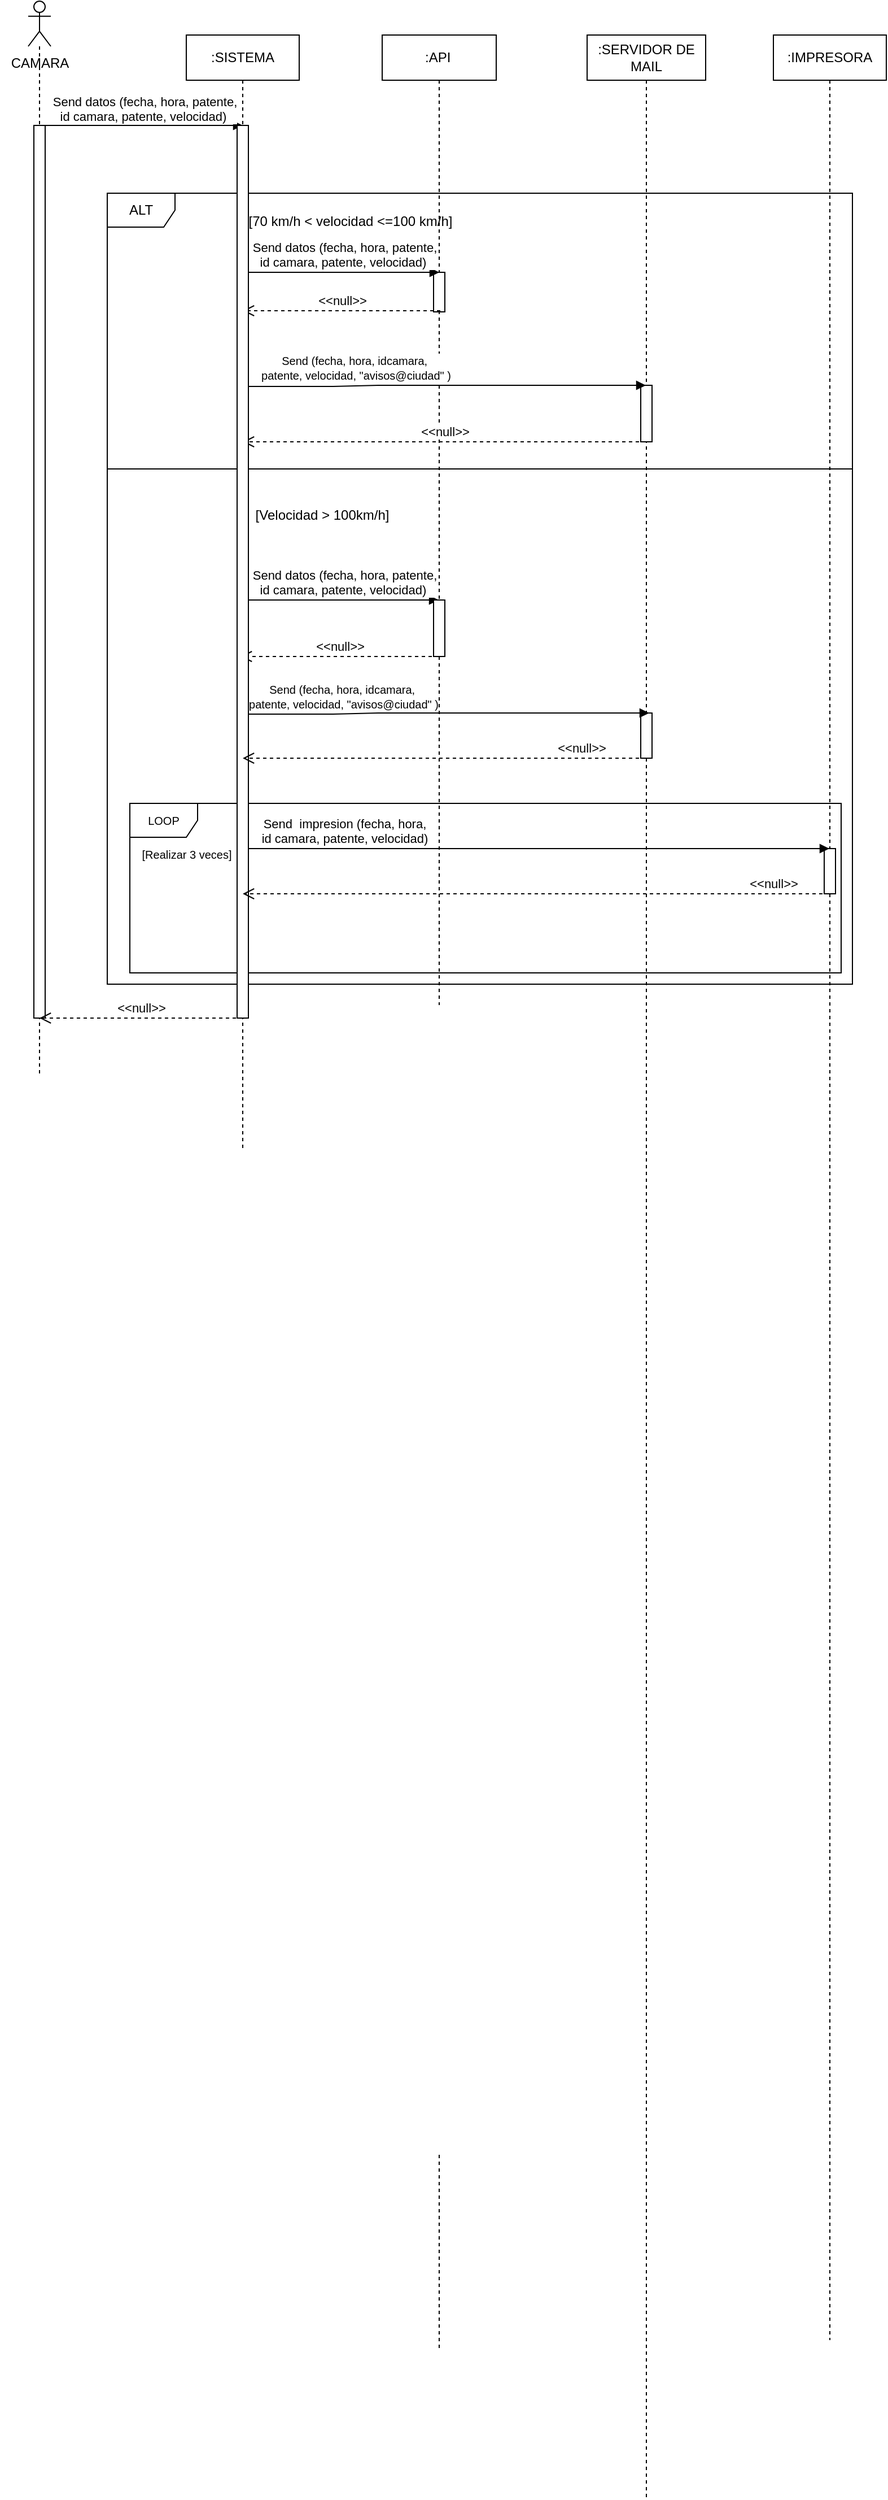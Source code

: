 <mxfile version="20.5.1" type="device"><diagram id="1CEBPfiqJCGZMDvZR946" name="DIAGRAMA DE SECUENCIA TRABAJO FINAL"><mxGraphModel dx="868" dy="482" grid="1" gridSize="10" guides="1" tooltips="1" connect="1" arrows="1" fold="1" page="1" pageScale="1" pageWidth="827" pageHeight="1169" math="0" shadow="0"><root><mxCell id="0"/><mxCell id="1" parent="0"/><mxCell id="UpM5kBb0FetQ8WRyBW9A-17" value="" style="shape=umlLifeline;participant=umlActor;perimeter=lifelinePerimeter;whiteSpace=wrap;html=1;container=0;collapsible=0;recursiveResize=0;verticalAlign=top;spacingTop=36;outlineConnect=0;" parent="1" vertex="1"><mxGeometry x="50" y="290" width="20" height="950" as="geometry"/></mxCell><mxCell id="T07_WvlkflrRYIirdyk2-2" value=":SERVIDOR DE MAIL" style="shape=umlLifeline;perimeter=lifelinePerimeter;whiteSpace=wrap;html=1;container=0;collapsible=0;recursiveResize=0;outlineConnect=0;" parent="1" vertex="1"><mxGeometry x="545" y="320" width="105" height="2180" as="geometry"/></mxCell><mxCell id="T07_WvlkflrRYIirdyk2-3" value=":API&amp;nbsp;" style="shape=umlLifeline;perimeter=lifelinePerimeter;whiteSpace=wrap;html=1;container=0;collapsible=0;recursiveResize=0;outlineConnect=0;" parent="1" vertex="1"><mxGeometry x="363.5" y="320" width="101" height="2048" as="geometry"/></mxCell><mxCell id="T07_WvlkflrRYIirdyk2-47" value="ALT" style="shape=umlFrame;whiteSpace=wrap;html=1;" parent="1" vertex="1"><mxGeometry x="120" y="460" width="660" height="700" as="geometry"/></mxCell><mxCell id="T07_WvlkflrRYIirdyk2-126" value="" style="html=1;points=[];perimeter=orthogonalPerimeter;" parent="1" vertex="1"><mxGeometry x="55" y="400" width="10" height="790" as="geometry"/></mxCell><mxCell id="UpM5kBb0FetQ8WRyBW9A-39" value="" style="html=1;points=[];perimeter=orthogonalPerimeter;" parent="1" vertex="1"><mxGeometry x="592.5" y="920" width="10" height="40" as="geometry"/></mxCell><mxCell id="UpM5kBb0FetQ8WRyBW9A-36" value="" style="html=1;points=[];perimeter=orthogonalPerimeter;" parent="1" vertex="1"><mxGeometry x="592.5" y="630" width="10" height="50" as="geometry"/></mxCell><mxCell id="T07_WvlkflrRYIirdyk2-144" value="LOOP" style="shape=umlFrame;whiteSpace=wrap;html=1;fontSize=10;" parent="1" vertex="1"><mxGeometry x="140" y="1000" width="630" height="150" as="geometry"/></mxCell><mxCell id="UpM5kBb0FetQ8WRyBW9A-18" value=":SISTEMA" style="shape=umlLifeline;perimeter=lifelinePerimeter;whiteSpace=wrap;html=1;container=0;collapsible=0;recursiveResize=0;outlineConnect=0;" parent="1" vertex="1"><mxGeometry x="190" y="320" width="100" height="1620" as="geometry"/></mxCell><mxCell id="T07_WvlkflrRYIirdyk2-130" value="" style="html=1;points=[];perimeter=orthogonalPerimeter;fontSize=10;" parent="1" vertex="1"><mxGeometry x="409" y="530" width="10" height="35" as="geometry"/></mxCell><mxCell id="T07_WvlkflrRYIirdyk2-1" value=":IMPRESORA" style="shape=umlLifeline;perimeter=lifelinePerimeter;whiteSpace=wrap;html=1;container=1;collapsible=0;recursiveResize=0;outlineConnect=0;" parent="1" vertex="1"><mxGeometry x="710" y="320" width="100" height="2040" as="geometry"/></mxCell><mxCell id="UpM5kBb0FetQ8WRyBW9A-40" value="" style="html=1;points=[];perimeter=orthogonalPerimeter;" parent="T07_WvlkflrRYIirdyk2-1" vertex="1"><mxGeometry x="45" y="720" width="10" height="40" as="geometry"/></mxCell><mxCell id="UpM5kBb0FetQ8WRyBW9A-3" value="Send datos (fecha, hora, patente, &lt;br&gt;id camara, patente, velocidad)&amp;nbsp;" style="html=1;verticalAlign=bottom;endArrow=block;rounded=0;" parent="1" edge="1"><mxGeometry x="0.003" width="80" relative="1" as="geometry"><mxPoint x="65" y="400" as="sourcePoint"/><mxPoint x="240" y="400" as="targetPoint"/><mxPoint y="1" as="offset"/><Array as="points"><mxPoint x="175.5" y="400"/></Array></mxGeometry></mxCell><mxCell id="UpM5kBb0FetQ8WRyBW9A-4" value="&amp;lt;&amp;lt;null&amp;gt;&amp;gt;" style="html=1;verticalAlign=bottom;endArrow=open;dashed=1;endSize=8;rounded=0;" parent="1" target="UpM5kBb0FetQ8WRyBW9A-17" edge="1"><mxGeometry relative="1" as="geometry"><mxPoint x="240" y="1190" as="sourcePoint"/><mxPoint x="75" y="1190" as="targetPoint"/><mxPoint as="offset"/><Array as="points"><mxPoint x="165.5" y="1190"/></Array></mxGeometry></mxCell><mxCell id="UpM5kBb0FetQ8WRyBW9A-19" value="CAMARA" style="text;html=1;align=center;verticalAlign=middle;resizable=0;points=[];autosize=1;strokeColor=none;fillColor=none;" parent="1" vertex="1"><mxGeometry x="25" y="330" width="70" height="30" as="geometry"/></mxCell><mxCell id="UpM5kBb0FetQ8WRyBW9A-21" value="Send datos (fecha, hora, patente, &lt;br&gt;id camara, patente, velocidad)&amp;nbsp;" style="html=1;verticalAlign=bottom;endArrow=block;rounded=0;" parent="1" edge="1"><mxGeometry x="0.04" width="80" relative="1" as="geometry"><mxPoint x="239" y="530" as="sourcePoint"/><mxPoint x="414" y="530" as="targetPoint"/><mxPoint as="offset"/><Array as="points"><mxPoint x="349.5" y="530"/></Array></mxGeometry></mxCell><mxCell id="T07_WvlkflrRYIirdyk2-28" value="&amp;lt;&amp;lt;null&amp;gt;&amp;gt;" style="html=1;verticalAlign=bottom;endArrow=open;dashed=1;endSize=8;rounded=0;" parent="1" target="UpM5kBb0FetQ8WRyBW9A-18" edge="1"><mxGeometry relative="1" as="geometry"><mxPoint x="415" y="564" as="sourcePoint"/><mxPoint x="245" y="564" as="targetPoint"/><Array as="points"><mxPoint x="365.5" y="564"/></Array></mxGeometry></mxCell><mxCell id="T07_WvlkflrRYIirdyk2-88" value="[Velocidad &amp;gt; 100km/h]" style="text;html=1;align=center;verticalAlign=middle;resizable=0;points=[];autosize=1;strokeColor=none;fillColor=none;" parent="1" vertex="1"><mxGeometry x="240" y="730" width="140" height="30" as="geometry"/></mxCell><mxCell id="T07_WvlkflrRYIirdyk2-143" value="" style="line;strokeWidth=1;fillColor=none;align=left;verticalAlign=middle;spacingTop=-1;spacingLeft=3;spacingRight=3;rotatable=0;labelPosition=right;points=[];portConstraint=eastwest;strokeColor=inherit;fontSize=10;" parent="1" vertex="1"><mxGeometry x="120" y="700" width="660" height="8" as="geometry"/></mxCell><mxCell id="UpM5kBb0FetQ8WRyBW9A-27" value="Send datos (fecha, hora, patente, &lt;br&gt;id camara, patente, velocidad)&amp;nbsp;" style="html=1;verticalAlign=bottom;endArrow=block;rounded=0;" parent="1" target="T07_WvlkflrRYIirdyk2-3" edge="1"><mxGeometry x="0.037" width="80" relative="1" as="geometry"><mxPoint x="240" y="820" as="sourcePoint"/><mxPoint x="380" y="820" as="targetPoint"/><mxPoint as="offset"/><Array as="points"><mxPoint x="339.5" y="820"/></Array></mxGeometry></mxCell><mxCell id="T07_WvlkflrRYIirdyk2-107" value="&lt;font style=&quot;font-size: 10px;&quot;&gt;Send (fecha, hora, idcamara,&amp;nbsp;&lt;br&gt;patente, velocidad, &quot;avisos@ciudad&quot; )&lt;/font&gt;" style="html=1;verticalAlign=bottom;endArrow=block;rounded=0;" parent="1" target="T07_WvlkflrRYIirdyk2-2" edge="1"><mxGeometry x="-0.44" width="80" relative="1" as="geometry"><mxPoint x="240" y="631" as="sourcePoint"/><mxPoint x="600" y="630" as="targetPoint"/><Array as="points"><mxPoint x="320" y="631"/><mxPoint x="360" y="630"/></Array><mxPoint y="-1" as="offset"/></mxGeometry></mxCell><mxCell id="T07_WvlkflrRYIirdyk2-48" value="[70 km/h &amp;lt; velocidad &amp;lt;=100 km/h]" style="text;html=1;align=center;verticalAlign=middle;resizable=0;points=[];autosize=1;strokeColor=none;fillColor=none;" parent="1" vertex="1"><mxGeometry x="235" y="470" width="200" height="30" as="geometry"/></mxCell><mxCell id="UpM5kBb0FetQ8WRyBW9A-28" value="&amp;lt;&amp;lt;null&amp;gt;&amp;gt;" style="html=1;verticalAlign=bottom;endArrow=open;dashed=1;endSize=8;rounded=0;" parent="1" edge="1"><mxGeometry relative="1" as="geometry"><mxPoint x="413.5" y="870" as="sourcePoint"/><mxPoint x="238" y="870" as="targetPoint"/><Array as="points"><mxPoint x="364" y="870"/></Array></mxGeometry></mxCell><mxCell id="UpM5kBb0FetQ8WRyBW9A-29" value="&lt;font style=&quot;font-size: 10px;&quot;&gt;Send (fecha, hora, idcamara,&amp;nbsp;&lt;br&gt;patente, velocidad, &quot;avisos@ciudad&quot; )&lt;/font&gt;" style="html=1;verticalAlign=bottom;endArrow=block;rounded=0;" parent="1" edge="1"><mxGeometry x="-0.5" width="80" relative="1" as="geometry"><mxPoint x="240" y="921" as="sourcePoint"/><mxPoint x="600" y="920" as="targetPoint"/><Array as="points"><mxPoint x="320" y="921"/><mxPoint x="360" y="920"/></Array><mxPoint x="-1" as="offset"/></mxGeometry></mxCell><mxCell id="UpM5kBb0FetQ8WRyBW9A-33" value="Send&amp;nbsp; impresion (fecha, hora, &lt;br&gt;id camara, patente, velocidad)" style="html=1;verticalAlign=bottom;endArrow=block;rounded=0;" parent="1" target="T07_WvlkflrRYIirdyk2-1" edge="1"><mxGeometry x="-0.654" width="80" relative="1" as="geometry"><mxPoint x="240" y="1040" as="sourcePoint"/><mxPoint x="510" y="990" as="targetPoint"/><mxPoint as="offset"/></mxGeometry></mxCell><mxCell id="UpM5kBb0FetQ8WRyBW9A-22" value="&amp;lt;&amp;lt;null&amp;gt;&amp;gt;" style="html=1;verticalAlign=bottom;endArrow=open;dashed=1;endSize=8;rounded=0;" parent="1" source="T07_WvlkflrRYIirdyk2-2" target="UpM5kBb0FetQ8WRyBW9A-18" edge="1"><mxGeometry relative="1" as="geometry"><mxPoint x="590" y="680" as="sourcePoint"/><mxPoint x="431.5" y="680" as="targetPoint"/><Array as="points"><mxPoint x="557.5" y="680"/></Array></mxGeometry></mxCell><mxCell id="UpM5kBb0FetQ8WRyBW9A-41" value="&lt;span style=&quot;font-size: 10px;&quot;&gt;[Realizar 3 veces]&lt;/span&gt;" style="text;html=1;align=center;verticalAlign=middle;resizable=0;points=[];autosize=1;strokeColor=none;fillColor=none;" parent="1" vertex="1"><mxGeometry x="140" y="1030" width="100" height="30" as="geometry"/></mxCell><mxCell id="T07_WvlkflrRYIirdyk2-127" value="" style="html=1;points=[];perimeter=orthogonalPerimeter;" parent="1" vertex="1"><mxGeometry x="235" y="400" width="10" height="790" as="geometry"/></mxCell><mxCell id="UpM5kBb0FetQ8WRyBW9A-38" value="" style="html=1;points=[];perimeter=orthogonalPerimeter;" parent="1" vertex="1"><mxGeometry x="409" y="820" width="10" height="50" as="geometry"/></mxCell><mxCell id="UpM5kBb0FetQ8WRyBW9A-30" value="&amp;lt;&amp;lt;null&amp;gt;&amp;gt;" style="html=1;verticalAlign=bottom;endArrow=open;dashed=1;endSize=8;rounded=0;" parent="1" source="T07_WvlkflrRYIirdyk2-2" edge="1"><mxGeometry x="-0.681" relative="1" as="geometry"><mxPoint x="590" y="960" as="sourcePoint"/><mxPoint x="240" y="960" as="targetPoint"/><Array as="points"><mxPoint x="560" y="960"/></Array><mxPoint as="offset"/></mxGeometry></mxCell><mxCell id="UpM5kBb0FetQ8WRyBW9A-34" value="&amp;lt;&amp;lt;null&amp;gt;&amp;gt;" style="html=1;verticalAlign=bottom;endArrow=open;dashed=1;endSize=8;rounded=0;" parent="1" edge="1"><mxGeometry x="-0.808" relative="1" as="geometry"><mxPoint x="759.5" y="1080" as="sourcePoint"/><mxPoint x="240" y="1080" as="targetPoint"/><mxPoint as="offset"/></mxGeometry></mxCell></root></mxGraphModel></diagram></mxfile>